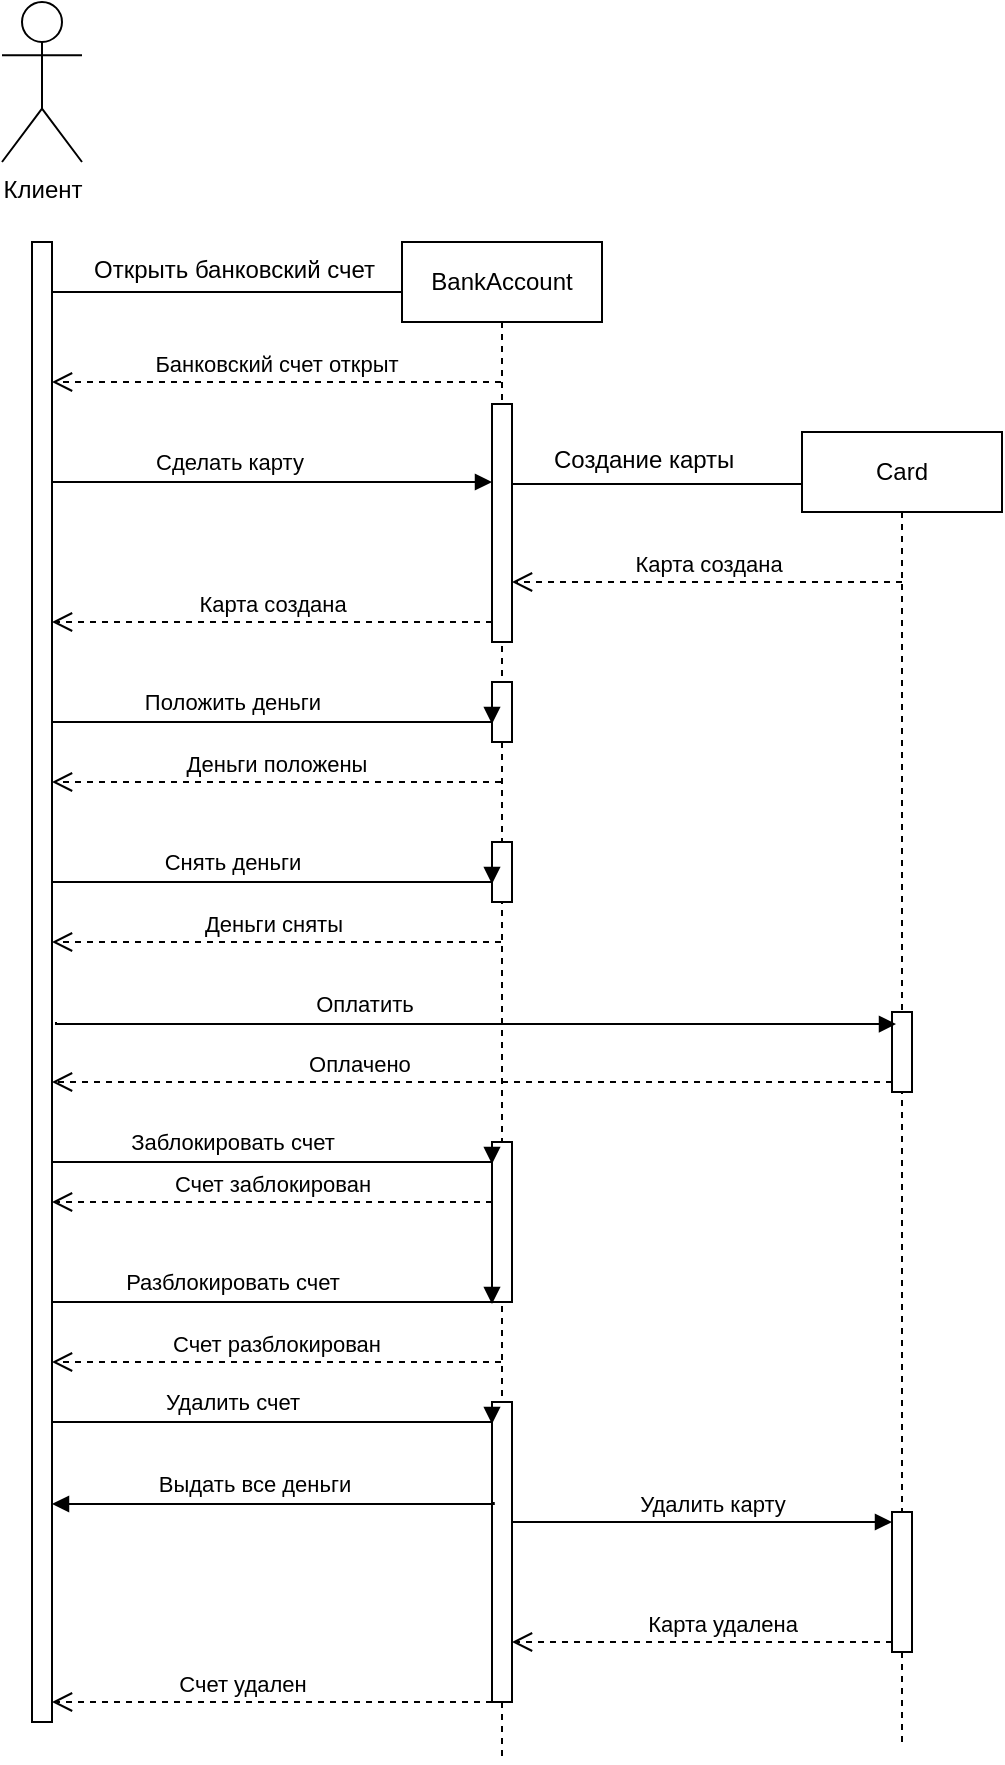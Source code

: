 <mxfile version="25.0.3">
  <diagram name="Page-1" id="2YBvvXClWsGukQMizWep">
    <mxGraphModel dx="455" dy="530" grid="1" gridSize="10" guides="1" tooltips="1" connect="1" arrows="1" fold="1" page="1" pageScale="1" pageWidth="850" pageHeight="1100" math="0" shadow="0">
      <root>
        <mxCell id="0" />
        <mxCell id="1" parent="0" />
        <mxCell id="cvZeyYkybfoGC-3KSXAa-1" value="Клиент" style="shape=umlActor;verticalLabelPosition=bottom;verticalAlign=top;html=1;" vertex="1" parent="1">
          <mxGeometry x="40" y="40" width="40" height="80" as="geometry" />
        </mxCell>
        <mxCell id="cvZeyYkybfoGC-3KSXAa-3" value="" style="html=1;points=[[0,0,0,0,5],[0,1,0,0,-5],[1,0,0,0,5],[1,1,0,0,-5]];perimeter=orthogonalPerimeter;outlineConnect=0;targetShapes=umlLifeline;portConstraint=eastwest;newEdgeStyle={&quot;curved&quot;:0,&quot;rounded&quot;:0};" vertex="1" parent="1">
          <mxGeometry x="55" y="160" width="10" height="740" as="geometry" />
        </mxCell>
        <mxCell id="cvZeyYkybfoGC-3KSXAa-5" value="" style="line;strokeWidth=1;fillColor=none;align=left;verticalAlign=middle;spacingTop=-1;spacingLeft=3;spacingRight=3;rotatable=0;labelPosition=right;points=[];portConstraint=eastwest;strokeColor=inherit;" vertex="1" parent="1">
          <mxGeometry x="65" y="181" width="175" height="8" as="geometry" />
        </mxCell>
        <mxCell id="cvZeyYkybfoGC-3KSXAa-6" value="Открыть банковский счет&amp;nbsp;" style="text;strokeColor=none;fillColor=none;align=left;verticalAlign=top;spacingLeft=4;spacingRight=4;overflow=hidden;rotatable=0;points=[[0,0.5],[1,0.5]];portConstraint=eastwest;whiteSpace=wrap;html=1;" vertex="1" parent="1">
          <mxGeometry x="80" y="160" width="170" height="30" as="geometry" />
        </mxCell>
        <mxCell id="cvZeyYkybfoGC-3KSXAa-7" value="BankAccount" style="shape=umlLifeline;perimeter=lifelinePerimeter;whiteSpace=wrap;html=1;container=1;dropTarget=0;collapsible=0;recursiveResize=0;outlineConnect=0;portConstraint=eastwest;newEdgeStyle={&quot;curved&quot;:0,&quot;rounded&quot;:0};" vertex="1" parent="1">
          <mxGeometry x="240" y="160" width="100" height="760" as="geometry" />
        </mxCell>
        <mxCell id="cvZeyYkybfoGC-3KSXAa-20" value="" style="html=1;points=[[0,0,0,0,5],[0,1,0,0,-5],[1,0,0,0,5],[1,1,0,0,-5]];perimeter=orthogonalPerimeter;outlineConnect=0;targetShapes=umlLifeline;portConstraint=eastwest;newEdgeStyle={&quot;curved&quot;:0,&quot;rounded&quot;:0};" vertex="1" parent="cvZeyYkybfoGC-3KSXAa-7">
          <mxGeometry x="45" y="220" width="10" height="30" as="geometry" />
        </mxCell>
        <mxCell id="cvZeyYkybfoGC-3KSXAa-24" value="" style="html=1;points=[[0,0,0,0,5],[0,1,0,0,-5],[1,0,0,0,5],[1,1,0,0,-5]];perimeter=orthogonalPerimeter;outlineConnect=0;targetShapes=umlLifeline;portConstraint=eastwest;newEdgeStyle={&quot;curved&quot;:0,&quot;rounded&quot;:0};" vertex="1" parent="cvZeyYkybfoGC-3KSXAa-7">
          <mxGeometry x="45" y="300" width="10" height="30" as="geometry" />
        </mxCell>
        <mxCell id="cvZeyYkybfoGC-3KSXAa-33" value="" style="html=1;points=[[0,0,0,0,5],[0,1,0,0,-5],[1,0,0,0,5],[1,1,0,0,-5]];perimeter=orthogonalPerimeter;outlineConnect=0;targetShapes=umlLifeline;portConstraint=eastwest;newEdgeStyle={&quot;curved&quot;:0,&quot;rounded&quot;:0};" vertex="1" parent="cvZeyYkybfoGC-3KSXAa-7">
          <mxGeometry x="45" y="450" width="10" height="80" as="geometry" />
        </mxCell>
        <mxCell id="cvZeyYkybfoGC-3KSXAa-40" value="" style="html=1;points=[[0,0,0,0,5],[0,1,0,0,-5],[1,0,0,0,5],[1,1,0,0,-5]];perimeter=orthogonalPerimeter;outlineConnect=0;targetShapes=umlLifeline;portConstraint=eastwest;newEdgeStyle={&quot;curved&quot;:0,&quot;rounded&quot;:0};" vertex="1" parent="cvZeyYkybfoGC-3KSXAa-7">
          <mxGeometry x="45" y="580" width="10" height="150" as="geometry" />
        </mxCell>
        <mxCell id="cvZeyYkybfoGC-3KSXAa-8" value="Банковский счет открыт" style="html=1;verticalAlign=bottom;endArrow=open;dashed=1;endSize=8;curved=0;rounded=0;" edge="1" parent="1" source="cvZeyYkybfoGC-3KSXAa-7" target="cvZeyYkybfoGC-3KSXAa-3">
          <mxGeometry relative="1" as="geometry">
            <mxPoint x="190" y="230" as="sourcePoint" />
            <mxPoint x="70" y="230" as="targetPoint" />
            <Array as="points">
              <mxPoint x="180" y="230" />
            </Array>
          </mxGeometry>
        </mxCell>
        <mxCell id="cvZeyYkybfoGC-3KSXAa-9" value="" style="endArrow=block;endFill=1;html=1;edgeStyle=orthogonalEdgeStyle;align=left;verticalAlign=top;rounded=0;" edge="1" parent="1" source="cvZeyYkybfoGC-3KSXAa-3" target="cvZeyYkybfoGC-3KSXAa-11">
          <mxGeometry x="-1" relative="1" as="geometry">
            <mxPoint x="70" y="280" as="sourcePoint" />
            <mxPoint x="280" y="281" as="targetPoint" />
            <Array as="points">
              <mxPoint x="230" y="280" />
              <mxPoint x="230" y="280" />
            </Array>
          </mxGeometry>
        </mxCell>
        <mxCell id="cvZeyYkybfoGC-3KSXAa-12" value="Сделать карту&amp;nbsp;" style="edgeLabel;html=1;align=center;verticalAlign=middle;resizable=0;points=[];" vertex="1" connectable="0" parent="cvZeyYkybfoGC-3KSXAa-9">
          <mxGeometry x="-0.963" y="7" relative="1" as="geometry">
            <mxPoint x="86" y="-3" as="offset" />
          </mxGeometry>
        </mxCell>
        <mxCell id="cvZeyYkybfoGC-3KSXAa-11" value="" style="html=1;points=[[0,0,0,0,5],[0,1,0,0,-5],[1,0,0,0,5],[1,1,0,0,-5]];perimeter=orthogonalPerimeter;outlineConnect=0;targetShapes=umlLifeline;portConstraint=eastwest;newEdgeStyle={&quot;curved&quot;:0,&quot;rounded&quot;:0};" vertex="1" parent="1">
          <mxGeometry x="285" y="241" width="10" height="119" as="geometry" />
        </mxCell>
        <mxCell id="cvZeyYkybfoGC-3KSXAa-15" value="" style="line;strokeWidth=1;fillColor=none;align=left;verticalAlign=middle;spacingTop=-1;spacingLeft=3;spacingRight=3;rotatable=0;labelPosition=right;points=[];portConstraint=eastwest;strokeColor=inherit;" vertex="1" parent="1">
          <mxGeometry x="295" y="277" width="145" height="8" as="geometry" />
        </mxCell>
        <mxCell id="cvZeyYkybfoGC-3KSXAa-16" value="Создание карты&amp;nbsp;" style="text;strokeColor=none;fillColor=none;align=left;verticalAlign=top;spacingLeft=4;spacingRight=4;overflow=hidden;rotatable=0;points=[[0,0.5],[1,0.5]];portConstraint=eastwest;whiteSpace=wrap;html=1;" vertex="1" parent="1">
          <mxGeometry x="310" y="255" width="170" height="30" as="geometry" />
        </mxCell>
        <mxCell id="cvZeyYkybfoGC-3KSXAa-17" value="Card" style="shape=umlLifeline;perimeter=lifelinePerimeter;whiteSpace=wrap;html=1;container=1;dropTarget=0;collapsible=0;recursiveResize=0;outlineConnect=0;portConstraint=eastwest;newEdgeStyle={&quot;curved&quot;:0,&quot;rounded&quot;:0};" vertex="1" parent="1">
          <mxGeometry x="440" y="255" width="100" height="655" as="geometry" />
        </mxCell>
        <mxCell id="cvZeyYkybfoGC-3KSXAa-28" value="" style="html=1;points=[[0,0,0,0,5],[0,1,0,0,-5],[1,0,0,0,5],[1,1,0,0,-5]];perimeter=orthogonalPerimeter;outlineConnect=0;targetShapes=umlLifeline;portConstraint=eastwest;newEdgeStyle={&quot;curved&quot;:0,&quot;rounded&quot;:0};" vertex="1" parent="cvZeyYkybfoGC-3KSXAa-17">
          <mxGeometry x="45" y="290" width="10" height="40" as="geometry" />
        </mxCell>
        <mxCell id="cvZeyYkybfoGC-3KSXAa-48" value="" style="html=1;points=[[0,0,0,0,5],[0,1,0,0,-5],[1,0,0,0,5],[1,1,0,0,-5]];perimeter=orthogonalPerimeter;outlineConnect=0;targetShapes=umlLifeline;portConstraint=eastwest;newEdgeStyle={&quot;curved&quot;:0,&quot;rounded&quot;:0};" vertex="1" parent="cvZeyYkybfoGC-3KSXAa-17">
          <mxGeometry x="45" y="540" width="10" height="70" as="geometry" />
        </mxCell>
        <mxCell id="cvZeyYkybfoGC-3KSXAa-18" value="Карта создана" style="html=1;verticalAlign=bottom;endArrow=open;dashed=1;endSize=8;curved=0;rounded=0;" edge="1" parent="1">
          <mxGeometry relative="1" as="geometry">
            <mxPoint x="490" y="330" as="sourcePoint" />
            <mxPoint x="295" y="330" as="targetPoint" />
            <Array as="points">
              <mxPoint x="410" y="330" />
            </Array>
          </mxGeometry>
        </mxCell>
        <mxCell id="cvZeyYkybfoGC-3KSXAa-19" value="Карта создана" style="html=1;verticalAlign=bottom;endArrow=open;dashed=1;endSize=8;curved=0;rounded=0;" edge="1" parent="1" source="cvZeyYkybfoGC-3KSXAa-11" target="cvZeyYkybfoGC-3KSXAa-3">
          <mxGeometry relative="1" as="geometry">
            <mxPoint x="285" y="350" as="sourcePoint" />
            <mxPoint x="90" y="350" as="targetPoint" />
            <Array as="points">
              <mxPoint x="205" y="350" />
            </Array>
          </mxGeometry>
        </mxCell>
        <mxCell id="cvZeyYkybfoGC-3KSXAa-21" value="" style="endArrow=block;endFill=1;html=1;edgeStyle=orthogonalEdgeStyle;align=left;verticalAlign=top;rounded=0;" edge="1" parent="1">
          <mxGeometry x="-1" relative="1" as="geometry">
            <mxPoint x="65" y="400" as="sourcePoint" />
            <mxPoint x="285" y="401" as="targetPoint" />
            <Array as="points">
              <mxPoint x="285" y="400" />
            </Array>
          </mxGeometry>
        </mxCell>
        <mxCell id="cvZeyYkybfoGC-3KSXAa-22" value="Положить деньги" style="edgeLabel;html=1;align=center;verticalAlign=middle;resizable=0;points=[];" vertex="1" connectable="0" parent="cvZeyYkybfoGC-3KSXAa-21">
          <mxGeometry x="-0.963" y="7" relative="1" as="geometry">
            <mxPoint x="86" y="-3" as="offset" />
          </mxGeometry>
        </mxCell>
        <mxCell id="cvZeyYkybfoGC-3KSXAa-23" value="Деньги положены" style="html=1;verticalAlign=bottom;endArrow=open;dashed=1;endSize=8;curved=0;rounded=0;" edge="1" parent="1" source="cvZeyYkybfoGC-3KSXAa-7">
          <mxGeometry relative="1" as="geometry">
            <mxPoint x="285" y="430" as="sourcePoint" />
            <mxPoint x="65" y="430" as="targetPoint" />
            <Array as="points">
              <mxPoint x="205" y="430" />
            </Array>
          </mxGeometry>
        </mxCell>
        <mxCell id="cvZeyYkybfoGC-3KSXAa-25" value="" style="endArrow=block;endFill=1;html=1;edgeStyle=orthogonalEdgeStyle;align=left;verticalAlign=top;rounded=0;" edge="1" parent="1">
          <mxGeometry x="-1" relative="1" as="geometry">
            <mxPoint x="65" y="480" as="sourcePoint" />
            <mxPoint x="285" y="481" as="targetPoint" />
            <Array as="points">
              <mxPoint x="285" y="480" />
            </Array>
          </mxGeometry>
        </mxCell>
        <mxCell id="cvZeyYkybfoGC-3KSXAa-26" value="Снять деньги" style="edgeLabel;html=1;align=center;verticalAlign=middle;resizable=0;points=[];" vertex="1" connectable="0" parent="cvZeyYkybfoGC-3KSXAa-25">
          <mxGeometry x="-0.963" y="7" relative="1" as="geometry">
            <mxPoint x="86" y="-3" as="offset" />
          </mxGeometry>
        </mxCell>
        <mxCell id="cvZeyYkybfoGC-3KSXAa-27" value="Деньги сняты&amp;nbsp;" style="html=1;verticalAlign=bottom;endArrow=open;dashed=1;endSize=8;curved=0;rounded=0;" edge="1" parent="1" source="cvZeyYkybfoGC-3KSXAa-7">
          <mxGeometry relative="1" as="geometry">
            <mxPoint x="285" y="510" as="sourcePoint" />
            <mxPoint x="65" y="510" as="targetPoint" />
            <Array as="points">
              <mxPoint x="205" y="510" />
            </Array>
          </mxGeometry>
        </mxCell>
        <mxCell id="cvZeyYkybfoGC-3KSXAa-29" value="" style="endArrow=block;endFill=1;html=1;edgeStyle=orthogonalEdgeStyle;align=left;verticalAlign=top;rounded=0;" edge="1" parent="1">
          <mxGeometry x="-1" relative="1" as="geometry">
            <mxPoint x="67" y="550" as="sourcePoint" />
            <mxPoint x="487" y="551.048" as="targetPoint" />
            <Array as="points">
              <mxPoint x="67" y="551" />
            </Array>
          </mxGeometry>
        </mxCell>
        <mxCell id="cvZeyYkybfoGC-3KSXAa-30" value="Оплатить" style="edgeLabel;html=1;align=center;verticalAlign=middle;resizable=0;points=[];" vertex="1" connectable="0" parent="cvZeyYkybfoGC-3KSXAa-29">
          <mxGeometry x="-0.963" y="7" relative="1" as="geometry">
            <mxPoint x="147" y="-3" as="offset" />
          </mxGeometry>
        </mxCell>
        <mxCell id="cvZeyYkybfoGC-3KSXAa-32" value="Оплачено&amp;nbsp;" style="html=1;verticalAlign=bottom;endArrow=open;dashed=1;endSize=8;curved=0;rounded=0;" edge="1" parent="1" source="cvZeyYkybfoGC-3KSXAa-28" target="cvZeyYkybfoGC-3KSXAa-3">
          <mxGeometry x="0.262" relative="1" as="geometry">
            <mxPoint x="480" y="590" as="sourcePoint" />
            <mxPoint x="255" y="590" as="targetPoint" />
            <Array as="points">
              <mxPoint x="395" y="580" />
            </Array>
            <mxPoint as="offset" />
          </mxGeometry>
        </mxCell>
        <mxCell id="cvZeyYkybfoGC-3KSXAa-34" value="" style="endArrow=block;endFill=1;html=1;edgeStyle=orthogonalEdgeStyle;align=left;verticalAlign=top;rounded=0;" edge="1" parent="1">
          <mxGeometry x="-1" relative="1" as="geometry">
            <mxPoint x="65" y="620" as="sourcePoint" />
            <mxPoint x="285" y="621" as="targetPoint" />
            <Array as="points">
              <mxPoint x="285" y="620" />
            </Array>
          </mxGeometry>
        </mxCell>
        <mxCell id="cvZeyYkybfoGC-3KSXAa-35" value="Заблокировать счет" style="edgeLabel;html=1;align=center;verticalAlign=middle;resizable=0;points=[];" vertex="1" connectable="0" parent="cvZeyYkybfoGC-3KSXAa-34">
          <mxGeometry x="-0.963" y="7" relative="1" as="geometry">
            <mxPoint x="86" y="-3" as="offset" />
          </mxGeometry>
        </mxCell>
        <mxCell id="cvZeyYkybfoGC-3KSXAa-36" value="Счет заблокирован" style="html=1;verticalAlign=bottom;endArrow=open;dashed=1;endSize=8;curved=0;rounded=0;" edge="1" parent="1" target="cvZeyYkybfoGC-3KSXAa-3">
          <mxGeometry relative="1" as="geometry">
            <mxPoint x="285" y="640" as="sourcePoint" />
            <mxPoint x="70" y="640" as="targetPoint" />
            <Array as="points">
              <mxPoint x="200" y="640" />
            </Array>
          </mxGeometry>
        </mxCell>
        <mxCell id="cvZeyYkybfoGC-3KSXAa-37" value="" style="endArrow=block;endFill=1;html=1;edgeStyle=orthogonalEdgeStyle;align=left;verticalAlign=top;rounded=0;" edge="1" parent="1">
          <mxGeometry x="-1" relative="1" as="geometry">
            <mxPoint x="65" y="690" as="sourcePoint" />
            <mxPoint x="285" y="691" as="targetPoint" />
            <Array as="points">
              <mxPoint x="285" y="690" />
            </Array>
          </mxGeometry>
        </mxCell>
        <mxCell id="cvZeyYkybfoGC-3KSXAa-38" value="Разблокировать счет" style="edgeLabel;html=1;align=center;verticalAlign=middle;resizable=0;points=[];" vertex="1" connectable="0" parent="cvZeyYkybfoGC-3KSXAa-37">
          <mxGeometry x="-0.963" y="7" relative="1" as="geometry">
            <mxPoint x="86" y="-3" as="offset" />
          </mxGeometry>
        </mxCell>
        <mxCell id="cvZeyYkybfoGC-3KSXAa-39" value="Счет разблокирован" style="html=1;verticalAlign=bottom;endArrow=open;dashed=1;endSize=8;curved=0;rounded=0;" edge="1" parent="1" source="cvZeyYkybfoGC-3KSXAa-7">
          <mxGeometry relative="1" as="geometry">
            <mxPoint x="285" y="720" as="sourcePoint" />
            <mxPoint x="65" y="720" as="targetPoint" />
            <Array as="points">
              <mxPoint x="200" y="720" />
            </Array>
          </mxGeometry>
        </mxCell>
        <mxCell id="cvZeyYkybfoGC-3KSXAa-41" value="" style="endArrow=block;endFill=1;html=1;edgeStyle=orthogonalEdgeStyle;align=left;verticalAlign=top;rounded=0;" edge="1" parent="1">
          <mxGeometry x="-1" relative="1" as="geometry">
            <mxPoint x="65" y="750" as="sourcePoint" />
            <mxPoint x="285" y="751" as="targetPoint" />
            <Array as="points">
              <mxPoint x="285" y="750" />
            </Array>
          </mxGeometry>
        </mxCell>
        <mxCell id="cvZeyYkybfoGC-3KSXAa-42" value="Удалить счет" style="edgeLabel;html=1;align=center;verticalAlign=middle;resizable=0;points=[];" vertex="1" connectable="0" parent="cvZeyYkybfoGC-3KSXAa-41">
          <mxGeometry x="-0.963" y="7" relative="1" as="geometry">
            <mxPoint x="86" y="-3" as="offset" />
          </mxGeometry>
        </mxCell>
        <mxCell id="cvZeyYkybfoGC-3KSXAa-43" value="" style="endArrow=block;endFill=1;html=1;edgeStyle=orthogonalEdgeStyle;align=left;verticalAlign=top;rounded=0;" edge="1" parent="1" target="cvZeyYkybfoGC-3KSXAa-3">
          <mxGeometry x="-1" relative="1" as="geometry">
            <mxPoint x="285.86" y="790" as="sourcePoint" />
            <mxPoint x="80.003" y="791" as="targetPoint" />
            <Array as="points">
              <mxPoint x="286" y="791" />
            </Array>
          </mxGeometry>
        </mxCell>
        <mxCell id="cvZeyYkybfoGC-3KSXAa-44" value="Выдать все деньги" style="edgeLabel;html=1;align=center;verticalAlign=middle;resizable=0;points=[];" vertex="1" connectable="0" parent="cvZeyYkybfoGC-3KSXAa-43">
          <mxGeometry x="-0.963" y="7" relative="1" as="geometry">
            <mxPoint x="-117" y="-17" as="offset" />
          </mxGeometry>
        </mxCell>
        <mxCell id="cvZeyYkybfoGC-3KSXAa-45" value="" style="endArrow=block;endFill=1;html=1;edgeStyle=orthogonalEdgeStyle;align=left;verticalAlign=top;rounded=0;" edge="1" parent="1" target="cvZeyYkybfoGC-3KSXAa-48">
          <mxGeometry x="-1" relative="1" as="geometry">
            <mxPoint x="295" y="810" as="sourcePoint" />
            <mxPoint x="480" y="811" as="targetPoint" />
            <Array as="points">
              <mxPoint x="295" y="800" />
            </Array>
          </mxGeometry>
        </mxCell>
        <mxCell id="cvZeyYkybfoGC-3KSXAa-46" value="Удалить карту" style="edgeLabel;html=1;align=center;verticalAlign=middle;resizable=0;points=[];" vertex="1" connectable="0" parent="cvZeyYkybfoGC-3KSXAa-45">
          <mxGeometry x="-0.963" y="7" relative="1" as="geometry">
            <mxPoint x="107" y="-16" as="offset" />
          </mxGeometry>
        </mxCell>
        <mxCell id="cvZeyYkybfoGC-3KSXAa-47" value="Карта удалена" style="html=1;verticalAlign=bottom;endArrow=open;dashed=1;endSize=8;curved=0;rounded=0;" edge="1" parent="1" source="cvZeyYkybfoGC-3KSXAa-48" target="cvZeyYkybfoGC-3KSXAa-40">
          <mxGeometry x="-0.105" relative="1" as="geometry">
            <mxPoint x="460" y="850" as="sourcePoint" />
            <mxPoint x="300" y="850" as="targetPoint" />
            <Array as="points">
              <mxPoint x="410" y="860" />
            </Array>
            <mxPoint as="offset" />
          </mxGeometry>
        </mxCell>
        <mxCell id="cvZeyYkybfoGC-3KSXAa-49" value="Счет удален" style="html=1;verticalAlign=bottom;endArrow=open;dashed=1;endSize=8;curved=0;rounded=0;" edge="1" parent="1" target="cvZeyYkybfoGC-3KSXAa-3">
          <mxGeometry x="0.136" relative="1" as="geometry">
            <mxPoint x="285" y="890" as="sourcePoint" />
            <mxPoint x="95" y="890" as="targetPoint" />
            <Array as="points">
              <mxPoint x="210" y="890" />
            </Array>
            <mxPoint as="offset" />
          </mxGeometry>
        </mxCell>
      </root>
    </mxGraphModel>
  </diagram>
</mxfile>
